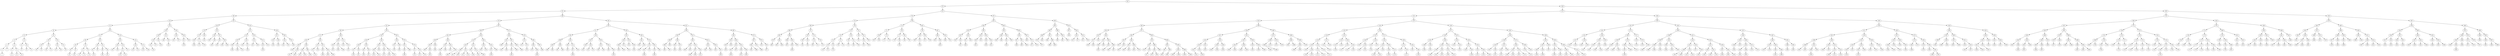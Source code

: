 digraph AVLBaum
{
925 -> 678;
925 -> 1640;
678 -> 252;
678 -> 813;
252 -> 166;
252 -> 489;
166 -> 129;
166 -> 202;
129 -> 54;
129 -> 154;
54 -> 28;
54 -> 98;
28 -> 20;
28 -> 43;
20 -> 8;
20 -> 24;
8 -> 4;
8 -> 13;
4 -> 0;
4 -> 5;
0 -> 2;
13 -> 11;
13 -> 17;
11 -> 12;
17 -> 14;
17 -> 19;
24 -> 21;
24 -> 26;
21 -> 22;
26 -> 25;
26 -> 27;
43 -> 36;
43 -> 49;
36 -> 30;
36 -> 39;
30 -> 29;
30 -> 33;
39 -> 38;
39 -> 41;
49 -> 46;
49 -> 52;
46 -> 45;
46 -> 48;
52 -> 50;
98 -> 81;
98 -> 118;
81 -> 68;
81 -> 86;
68 -> 59;
68 -> 76;
59 -> 56;
59 -> 61;
56 -> 55;
61 -> 63;
76 -> 72;
76 -> 78;
72 -> 70;
72 -> 73;
78 -> 79;
86 -> 84;
86 -> 93;
84 -> 82;
84 -> 85;
82 -> 83;
93 -> 88;
93 -> 94;
88 -> 89;
94 -> 95;
118 -> 105;
118 -> 122;
105 -> 102;
105 -> 116;
102 -> 101;
102 -> 103;
116 -> 111;
116 -> 117;
111 -> 110;
111 -> 113;
122 -> 120;
122 -> 127;
120 -> 119;
120 -> 121;
127 -> 125;
127 -> 128;
154 -> 146;
154 -> 158;
146 -> 138;
146 -> 151;
138 -> 134;
138 -> 143;
134 -> 131;
134 -> 137;
131 -> 132;
143 -> 145;
151 -> 148;
151 -> 153;
153 -> 152;
158 -> 156;
158 -> 164;
156 -> 155;
156 -> 157;
164 -> 161;
164 -> 165;
161 -> 159;
202 -> 182;
202 -> 234;
182 -> 179;
182 -> 192;
179 -> 170;
179 -> 180;
170 -> 169;
170 -> 177;
169 -> 168;
177 -> 173;
177 -> 178;
180 -> 181;
192 -> 185;
192 -> 197;
185 -> 183;
185 -> 189;
189 -> 190;
197 -> 195;
197 -> 199;
195 -> 194;
199 -> 198;
199 -> 200;
234 -> 221;
234 -> 240;
221 -> 213;
221 -> 228;
213 -> 207;
213 -> 216;
207 -> 204;
207 -> 211;
204 -> 206;
211 -> 208;
211 -> 212;
216 -> 214;
216 -> 217;
217 -> 220;
228 -> 225;
228 -> 231;
225 -> 223;
225 -> 226;
231 -> 229;
231 -> 232;
229 -> 230;
240 -> 237;
240 -> 249;
237 -> 235;
237 -> 238;
235 -> 236;
238 -> 239;
249 -> 245;
249 -> 251;
245 -> 242;
245 -> 247;
251 -> 250;
489 -> 379;
489 -> 583;
379 -> 314;
379 -> 447;
314 -> 300;
314 -> 354;
300 -> 271;
300 -> 309;
271 -> 261;
271 -> 282;
261 -> 256;
261 -> 266;
256 -> 254;
256 -> 258;
258 -> 257;
258 -> 260;
266 -> 264;
266 -> 268;
264 -> 262;
264 -> 265;
268 -> 269;
282 -> 275;
282 -> 287;
275 -> 273;
275 -> 278;
273 -> 274;
287 -> 283;
287 -> 295;
283 -> 286;
295 -> 289;
295 -> 296;
309 -> 305;
309 -> 311;
305 -> 302;
305 -> 307;
302 -> 301;
307 -> 306;
307 -> 308;
311 -> 310;
311 -> 313;
313 -> 312;
354 -> 333;
354 -> 363;
333 -> 324;
333 -> 345;
324 -> 318;
324 -> 329;
318 -> 317;
318 -> 319;
317 -> 316;
319 -> 321;
329 -> 325;
329 -> 332;
325 -> 328;
332 -> 331;
345 -> 343;
345 -> 349;
343 -> 338;
343 -> 344;
338 -> 334;
338 -> 341;
349 -> 348;
349 -> 351;
348 -> 347;
351 -> 350;
351 -> 352;
363 -> 358;
363 -> 370;
358 -> 357;
358 -> 359;
357 -> 355;
359 -> 362;
370 -> 367;
370 -> 374;
367 -> 365;
367 -> 368;
365 -> 366;
374 -> 371;
374 -> 376;
371 -> 373;
376 -> 375;
376 -> 378;
447 -> 406;
447 -> 472;
406 -> 391;
406 -> 428;
391 -> 385;
391 -> 400;
385 -> 381;
385 -> 388;
381 -> 380;
381 -> 383;
383 -> 382;
388 -> 386;
400 -> 397;
400 -> 402;
397 -> 393;
397 -> 399;
393 -> 394;
402 -> 401;
402 -> 403;
403 -> 404;
428 -> 414;
428 -> 436;
414 -> 410;
414 -> 421;
410 -> 408;
410 -> 412;
408 -> 407;
408 -> 409;
412 -> 411;
412 -> 413;
421 -> 416;
421 -> 423;
416 -> 420;
423 -> 422;
423 -> 426;
436 -> 430;
436 -> 442;
430 -> 429;
430 -> 433;
442 -> 437;
442 -> 446;
437 -> 438;
472 -> 458;
472 -> 478;
458 -> 451;
458 -> 467;
451 -> 449;
451 -> 454;
454 -> 453;
454 -> 456;
467 -> 463;
467 -> 469;
463 -> 461;
463 -> 465;
461 -> 462;
469 -> 468;
478 -> 474;
478 -> 486;
474 -> 473;
474 -> 475;
475 -> 476;
486 -> 480;
486 -> 487;
480 -> 479;
480 -> 485;
485 -> 484;
487 -> 488;
583 -> 545;
583 -> 631;
545 -> 517;
545 -> 559;
517 -> 500;
517 -> 528;
500 -> 496;
500 -> 505;
496 -> 493;
496 -> 498;
493 -> 490;
493 -> 494;
498 -> 497;
498 -> 499;
505 -> 504;
505 -> 512;
504 -> 502;
512 -> 507;
512 -> 516;
507 -> 506;
528 -> 522;
528 -> 538;
522 -> 518;
522 -> 526;
518 -> 520;
526 -> 523;
526 -> 527;
538 -> 535;
538 -> 542;
535 -> 529;
535 -> 536;
542 -> 540;
542 -> 543;
543 -> 544;
559 -> 553;
559 -> 565;
553 -> 550;
553 -> 555;
550 -> 548;
550 -> 551;
548 -> 546;
548 -> 549;
551 -> 552;
555 -> 554;
555 -> 558;
558 -> 556;
565 -> 561;
565 -> 573;
561 -> 560;
561 -> 562;
562 -> 564;
573 -> 570;
573 -> 581;
570 -> 567;
570 -> 572;
567 -> 568;
581 -> 578;
581 -> 582;
578 -> 580;
631 -> 599;
631 -> 660;
599 -> 592;
599 -> 615;
592 -> 588;
592 -> 596;
588 -> 586;
588 -> 590;
586 -> 584;
586 -> 587;
596 -> 595;
596 -> 597;
595 -> 594;
597 -> 598;
615 -> 604;
615 -> 621;
604 -> 601;
604 -> 610;
601 -> 600;
601 -> 602;
610 -> 607;
610 -> 614;
607 -> 606;
607 -> 608;
614 -> 612;
621 -> 618;
621 -> 625;
618 -> 616;
618 -> 619;
625 -> 624;
625 -> 627;
627 -> 626;
660 -> 639;
660 -> 673;
639 -> 635;
639 -> 648;
635 -> 633;
635 -> 636;
633 -> 634;
648 -> 642;
648 -> 652;
642 -> 641;
642 -> 647;
641 -> 640;
652 -> 649;
652 -> 656;
649 -> 651;
656 -> 658;
673 -> 667;
673 -> 675;
667 -> 662;
667 -> 670;
662 -> 661;
662 -> 666;
670 -> 668;
675 -> 674;
675 -> 676;
676 -> 677;
813 -> 764;
813 -> 875;
764 -> 718;
764 -> 788;
718 -> 699;
718 -> 746;
699 -> 685;
699 -> 707;
685 -> 681;
685 -> 690;
681 -> 679;
681 -> 683;
679 -> 680;
683 -> 682;
683 -> 684;
690 -> 688;
690 -> 695;
688 -> 687;
695 -> 693;
695 -> 697;
693 -> 694;
707 -> 703;
707 -> 714;
703 -> 700;
703 -> 705;
700 -> 702;
705 -> 704;
714 -> 710;
714 -> 716;
710 -> 709;
710 -> 711;
716 -> 715;
746 -> 732;
746 -> 752;
732 -> 725;
732 -> 739;
725 -> 722;
725 -> 727;
722 -> 720;
722 -> 724;
720 -> 719;
720 -> 721;
724 -> 723;
727 -> 726;
727 -> 731;
739 -> 735;
739 -> 741;
735 -> 737;
741 -> 740;
741 -> 745;
752 -> 748;
752 -> 761;
748 -> 751;
761 -> 758;
761 -> 762;
758 -> 753;
758 -> 760;
788 -> 775;
788 -> 802;
775 -> 771;
775 -> 783;
771 -> 768;
771 -> 773;
768 -> 765;
768 -> 769;
773 -> 772;
773 -> 774;
783 -> 777;
783 -> 785;
777 -> 776;
777 -> 780;
780 -> 782;
785 -> 784;
785 -> 787;
802 -> 795;
802 -> 807;
795 -> 790;
795 -> 798;
790 -> 789;
790 -> 792;
792 -> 794;
798 -> 797;
798 -> 799;
807 -> 804;
807 -> 810;
804 -> 803;
804 -> 806;
806 -> 805;
810 -> 808;
810 -> 811;
875 -> 843;
875 -> 906;
843 -> 826;
843 -> 856;
826 -> 819;
826 -> 836;
819 -> 815;
819 -> 823;
815 -> 814;
815 -> 816;
816 -> 817;
823 -> 821;
823 -> 824;
821 -> 820;
836 -> 832;
836 -> 840;
832 -> 828;
832 -> 835;
828 -> 831;
840 -> 838;
840 -> 842;
838 -> 839;
842 -> 841;
856 -> 850;
856 -> 865;
850 -> 846;
850 -> 854;
846 -> 844;
846 -> 849;
854 -> 851;
854 -> 855;
851 -> 853;
865 -> 859;
865 -> 867;
859 -> 857;
859 -> 861;
857 -> 858;
861 -> 860;
861 -> 864;
867 -> 866;
867 -> 873;
873 -> 871;
873 -> 874;
906 -> 894;
906 -> 910;
894 -> 883;
894 -> 899;
883 -> 880;
883 -> 887;
880 -> 876;
880 -> 882;
876 -> 877;
887 -> 884;
887 -> 889;
889 -> 888;
889 -> 890;
899 -> 897;
899 -> 903;
897 -> 895;
903 -> 901;
903 -> 905;
910 -> 907;
910 -> 918;
907 -> 909;
918 -> 914;
918 -> 922;
914 -> 913;
914 -> 917;
922 -> 921;
922 -> 923;
1640 -> 1315;
1640 -> 1850;
1315 -> 1101;
1315 -> 1494;
1101 -> 1010;
1101 -> 1187;
1010 -> 949;
1010 -> 1064;
949 -> 934;
949 -> 971;
934 -> 931;
934 -> 940;
931 -> 927;
931 -> 932;
927 -> 926;
927 -> 928;
940 -> 937;
940 -> 944;
937 -> 936;
937 -> 939;
936 -> 935;
944 -> 943;
944 -> 946;
943 -> 942;
946 -> 945;
946 -> 947;
971 -> 956;
971 -> 990;
956 -> 953;
956 -> 963;
953 -> 952;
953 -> 955;
955 -> 954;
963 -> 961;
963 -> 966;
961 -> 958;
961 -> 962;
966 -> 965;
966 -> 970;
990 -> 978;
990 -> 999;
978 -> 975;
978 -> 988;
975 -> 973;
975 -> 976;
976 -> 977;
988 -> 983;
988 -> 989;
983 -> 979;
983 -> 984;
999 -> 995;
999 -> 1005;
995 -> 991;
995 -> 998;
991 -> 992;
998 -> 996;
1005 -> 1003;
1005 -> 1008;
1003 -> 1000;
1003 -> 1004;
1008 -> 1006;
1008 -> 1009;
1064 -> 1039;
1064 -> 1080;
1039 -> 1027;
1039 -> 1051;
1027 -> 1019;
1027 -> 1033;
1019 -> 1014;
1019 -> 1021;
1014 -> 1012;
1014 -> 1016;
1012 -> 1011;
1016 -> 1018;
1021 -> 1022;
1033 -> 1029;
1033 -> 1036;
1029 -> 1028;
1029 -> 1030;
1036 -> 1034;
1051 -> 1047;
1051 -> 1056;
1047 -> 1041;
1047 -> 1049;
1041 -> 1040;
1041 -> 1045;
1049 -> 1048;
1049 -> 1050;
1056 -> 1055;
1056 -> 1059;
1055 -> 1052;
1059 -> 1058;
1059 -> 1063;
1080 -> 1073;
1080 -> 1089;
1073 -> 1069;
1073 -> 1078;
1069 -> 1066;
1069 -> 1072;
1066 -> 1065;
1066 -> 1068;
1078 -> 1074;
1078 -> 1079;
1089 -> 1086;
1089 -> 1099;
1086 -> 1081;
1086 -> 1088;
1099 -> 1092;
1099 -> 1100;
1092 -> 1090;
1092 -> 1095;
1187 -> 1144;
1187 -> 1240;
1144 -> 1129;
1144 -> 1158;
1129 -> 1120;
1129 -> 1135;
1120 -> 1110;
1120 -> 1127;
1110 -> 1103;
1110 -> 1116;
1103 -> 1102;
1103 -> 1106;
1106 -> 1104;
1106 -> 1107;
1116 -> 1112;
1116 -> 1119;
1112 -> 1111;
1112 -> 1115;
1119 -> 1117;
1127 -> 1122;
1127 -> 1128;
1122 -> 1124;
1135 -> 1132;
1135 -> 1138;
1132 -> 1131;
1132 -> 1134;
1131 -> 1130;
1138 -> 1136;
1138 -> 1142;
1136 -> 1137;
1142 -> 1141;
1142 -> 1143;
1158 -> 1152;
1158 -> 1173;
1152 -> 1146;
1152 -> 1156;
1146 -> 1145;
1146 -> 1150;
1150 -> 1148;
1150 -> 1151;
1156 -> 1153;
1156 -> 1157;
1153 -> 1154;
1173 -> 1164;
1173 -> 1180;
1164 -> 1162;
1164 -> 1169;
1162 -> 1160;
1162 -> 1163;
1160 -> 1159;
1160 -> 1161;
1169 -> 1166;
1169 -> 1172;
1166 -> 1165;
1172 -> 1170;
1180 -> 1175;
1180 -> 1182;
1175 -> 1174;
1175 -> 1176;
1176 -> 1177;
1182 -> 1181;
1182 -> 1185;
1185 -> 1183;
1240 -> 1217;
1240 -> 1282;
1217 -> 1195;
1217 -> 1225;
1195 -> 1191;
1195 -> 1208;
1191 -> 1188;
1191 -> 1194;
1188 -> 1189;
1194 -> 1192;
1208 -> 1199;
1208 -> 1214;
1199 -> 1198;
1199 -> 1202;
1198 -> 1196;
1202 -> 1201;
1202 -> 1207;
1214 -> 1210;
1214 -> 1215;
1210 -> 1209;
1210 -> 1212;
1225 -> 1220;
1225 -> 1230;
1220 -> 1218;
1220 -> 1223;
1223 -> 1222;
1230 -> 1227;
1230 -> 1233;
1227 -> 1226;
1227 -> 1229;
1229 -> 1228;
1233 -> 1232;
1233 -> 1236;
1232 -> 1231;
1236 -> 1235;
1236 -> 1239;
1282 -> 1259;
1282 -> 1298;
1259 -> 1249;
1259 -> 1273;
1249 -> 1243;
1249 -> 1257;
1243 -> 1242;
1243 -> 1245;
1245 -> 1247;
1257 -> 1253;
1257 -> 1258;
1253 -> 1251;
1273 -> 1264;
1273 -> 1280;
1264 -> 1261;
1264 -> 1270;
1261 -> 1260;
1261 -> 1262;
1270 -> 1267;
1270 -> 1272;
1280 -> 1278;
1280 -> 1281;
1278 -> 1275;
1298 -> 1295;
1298 -> 1304;
1295 -> 1287;
1295 -> 1296;
1287 -> 1283;
1287 -> 1294;
1283 -> 1285;
1294 -> 1290;
1296 -> 1297;
1304 -> 1301;
1304 -> 1308;
1301 -> 1300;
1301 -> 1303;
1300 -> 1299;
1303 -> 1302;
1308 -> 1306;
1308 -> 1311;
1306 -> 1305;
1306 -> 1307;
1311 -> 1310;
1311 -> 1313;
1494 -> 1385;
1494 -> 1593;
1385 -> 1352;
1385 -> 1444;
1352 -> 1332;
1352 -> 1373;
1332 -> 1323;
1332 -> 1345;
1323 -> 1317;
1323 -> 1328;
1317 -> 1316;
1317 -> 1320;
1328 -> 1326;
1328 -> 1330;
1330 -> 1331;
1345 -> 1335;
1345 -> 1350;
1335 -> 1334;
1335 -> 1341;
1334 -> 1333;
1341 -> 1339;
1341 -> 1343;
1350 -> 1349;
1373 -> 1364;
1373 -> 1377;
1364 -> 1359;
1364 -> 1370;
1359 -> 1358;
1359 -> 1361;
1358 -> 1353;
1361 -> 1360;
1361 -> 1363;
1370 -> 1368;
1370 -> 1371;
1368 -> 1367;
1368 -> 1369;
1367 -> 1365;
1371 -> 1372;
1377 -> 1376;
1377 -> 1379;
1376 -> 1374;
1379 -> 1378;
1379 -> 1383;
1383 -> 1380;
1444 -> 1406;
1444 -> 1474;
1406 -> 1398;
1406 -> 1421;
1398 -> 1390;
1398 -> 1401;
1390 -> 1388;
1390 -> 1393;
1388 -> 1386;
1388 -> 1389;
1393 -> 1395;
1401 -> 1399;
1401 -> 1403;
1399 -> 1400;
1403 -> 1402;
1403 -> 1405;
1421 -> 1416;
1421 -> 1434;
1416 -> 1412;
1416 -> 1418;
1412 -> 1408;
1412 -> 1414;
1408 -> 1407;
1408 -> 1409;
1414 -> 1413;
1414 -> 1415;
1418 -> 1417;
1418 -> 1419;
1419 -> 1420;
1434 -> 1427;
1434 -> 1439;
1427 -> 1426;
1427 -> 1431;
1426 -> 1425;
1431 -> 1430;
1431 -> 1433;
1439 -> 1437;
1439 -> 1442;
1437 -> 1438;
1442 -> 1440;
1442 -> 1443;
1474 -> 1458;
1474 -> 1487;
1458 -> 1455;
1458 -> 1469;
1455 -> 1446;
1455 -> 1457;
1446 -> 1454;
1469 -> 1462;
1469 -> 1472;
1462 -> 1459;
1462 -> 1468;
1459 -> 1461;
1468 -> 1465;
1472 -> 1470;
1472 -> 1473;
1487 -> 1480;
1487 -> 1491;
1480 -> 1478;
1480 -> 1483;
1478 -> 1476;
1478 -> 1479;
1483 -> 1482;
1483 -> 1484;
1482 -> 1481;
1484 -> 1486;
1491 -> 1488;
1491 -> 1492;
1488 -> 1490;
1492 -> 1493;
1593 -> 1545;
1593 -> 1618;
1545 -> 1517;
1545 -> 1563;
1517 -> 1503;
1517 -> 1529;
1503 -> 1498;
1503 -> 1508;
1498 -> 1496;
1498 -> 1501;
1496 -> 1495;
1496 -> 1497;
1501 -> 1499;
1501 -> 1502;
1499 -> 1500;
1508 -> 1505;
1508 -> 1513;
1505 -> 1504;
1505 -> 1507;
1513 -> 1510;
1513 -> 1514;
1510 -> 1509;
1510 -> 1511;
1514 -> 1516;
1529 -> 1522;
1529 -> 1538;
1522 -> 1520;
1522 -> 1526;
1520 -> 1519;
1520 -> 1521;
1519 -> 1518;
1526 -> 1524;
1526 -> 1528;
1524 -> 1525;
1538 -> 1535;
1538 -> 1541;
1535 -> 1530;
1535 -> 1537;
1541 -> 1540;
1563 -> 1557;
1563 -> 1575;
1557 -> 1552;
1557 -> 1560;
1552 -> 1549;
1552 -> 1556;
1549 -> 1546;
1549 -> 1550;
1556 -> 1553;
1560 -> 1558;
1560 -> 1561;
1561 -> 1562;
1575 -> 1570;
1575 -> 1583;
1570 -> 1564;
1570 -> 1573;
1564 -> 1568;
1583 -> 1578;
1583 -> 1585;
1578 -> 1576;
1585 -> 1584;
1585 -> 1591;
1591 -> 1586;
1591 -> 1592;
1618 -> 1604;
1618 -> 1633;
1604 -> 1597;
1604 -> 1609;
1597 -> 1596;
1597 -> 1600;
1596 -> 1594;
1600 -> 1598;
1600 -> 1602;
1609 -> 1607;
1609 -> 1611;
1607 -> 1605;
1607 -> 1608;
1611 -> 1610;
1611 -> 1613;
1613 -> 1612;
1613 -> 1617;
1633 -> 1629;
1633 -> 1636;
1629 -> 1623;
1629 -> 1630;
1623 -> 1621;
1623 -> 1625;
1621 -> 1620;
1621 -> 1622;
1625 -> 1627;
1630 -> 1632;
1636 -> 1635;
1636 -> 1638;
1635 -> 1634;
1638 -> 1637;
1638 -> 1639;
1850 -> 1761;
1850 -> 1916;
1761 -> 1694;
1761 -> 1816;
1694 -> 1675;
1694 -> 1721;
1675 -> 1659;
1675 -> 1681;
1659 -> 1650;
1659 -> 1668;
1650 -> 1642;
1650 -> 1655;
1642 -> 1641;
1642 -> 1648;
1648 -> 1645;
1655 -> 1653;
1655 -> 1658;
1653 -> 1652;
1668 -> 1665;
1668 -> 1674;
1665 -> 1663;
1665 -> 1666;
1663 -> 1664;
1666 -> 1667;
1674 -> 1669;
1681 -> 1678;
1681 -> 1686;
1678 -> 1676;
1678 -> 1680;
1676 -> 1677;
1680 -> 1679;
1686 -> 1683;
1686 -> 1689;
1683 -> 1682;
1683 -> 1684;
1689 -> 1688;
1689 -> 1692;
1688 -> 1687;
1692 -> 1691;
1692 -> 1693;
1721 -> 1708;
1721 -> 1735;
1708 -> 1701;
1708 -> 1716;
1701 -> 1698;
1701 -> 1705;
1698 -> 1695;
1698 -> 1700;
1705 -> 1703;
1705 -> 1706;
1703 -> 1704;
1716 -> 1710;
1716 -> 1717;
1710 -> 1709;
1710 -> 1712;
1712 -> 1715;
1717 -> 1720;
1735 -> 1729;
1735 -> 1744;
1729 -> 1725;
1729 -> 1732;
1725 -> 1723;
1725 -> 1727;
1723 -> 1722;
1727 -> 1726;
1727 -> 1728;
1732 -> 1730;
1732 -> 1733;
1730 -> 1731;
1733 -> 1734;
1744 -> 1739;
1744 -> 1753;
1739 -> 1738;
1739 -> 1740;
1740 -> 1742;
1753 -> 1747;
1753 -> 1758;
1747 -> 1746;
1747 -> 1752;
1746 -> 1745;
1758 -> 1756;
1758 -> 1759;
1816 -> 1787;
1816 -> 1836;
1787 -> 1770;
1787 -> 1808;
1770 -> 1765;
1770 -> 1779;
1765 -> 1762;
1765 -> 1767;
1762 -> 1763;
1767 -> 1766;
1767 -> 1768;
1779 -> 1775;
1779 -> 1782;
1775 -> 1773;
1775 -> 1777;
1773 -> 1771;
1777 -> 1776;
1777 -> 1778;
1782 -> 1781;
1782 -> 1784;
1781 -> 1780;
1784 -> 1783;
1784 -> 1786;
1808 -> 1792;
1808 -> 1813;
1792 -> 1789;
1792 -> 1798;
1789 -> 1788;
1798 -> 1794;
1798 -> 1800;
1794 -> 1793;
1800 -> 1801;
1813 -> 1811;
1813 -> 1815;
1811 -> 1812;
1815 -> 1814;
1836 -> 1828;
1836 -> 1846;
1828 -> 1825;
1828 -> 1831;
1825 -> 1821;
1825 -> 1826;
1821 -> 1817;
1821 -> 1824;
1826 -> 1827;
1831 -> 1830;
1831 -> 1835;
1830 -> 1829;
1846 -> 1841;
1846 -> 1847;
1841 -> 1838;
1841 -> 1844;
1838 -> 1837;
1838 -> 1840;
1844 -> 1842;
1844 -> 1845;
1847 -> 1848;
1916 -> 1876;
1916 -> 1957;
1876 -> 1867;
1876 -> 1895;
1867 -> 1855;
1867 -> 1872;
1855 -> 1852;
1855 -> 1859;
1852 -> 1851;
1859 -> 1857;
1859 -> 1865;
1857 -> 1856;
1857 -> 1858;
1865 -> 1861;
1872 -> 1869;
1872 -> 1874;
1869 -> 1868;
1874 -> 1873;
1874 -> 1875;
1895 -> 1889;
1895 -> 1905;
1889 -> 1880;
1889 -> 1893;
1880 -> 1877;
1880 -> 1884;
1877 -> 1879;
1884 -> 1882;
1893 -> 1891;
1893 -> 1894;
1891 -> 1890;
1905 -> 1902;
1905 -> 1911;
1902 -> 1899;
1902 -> 1904;
1911 -> 1908;
1911 -> 1914;
1908 -> 1907;
1908 -> 1909;
1914 -> 1913;
1914 -> 1915;
1957 -> 1934;
1957 -> 1983;
1934 -> 1924;
1934 -> 1946;
1924 -> 1920;
1924 -> 1927;
1920 -> 1917;
1920 -> 1922;
1917 -> 1919;
1922 -> 1923;
1927 -> 1926;
1927 -> 1932;
1926 -> 1925;
1932 -> 1929;
1946 -> 1940;
1946 -> 1952;
1940 -> 1937;
1940 -> 1942;
1937 -> 1935;
1937 -> 1939;
1942 -> 1941;
1942 -> 1944;
1952 -> 1950;
1952 -> 1955;
1950 -> 1948;
1955 -> 1953;
1955 -> 1956;
1983 -> 1970;
1983 -> 1989;
1970 -> 1966;
1970 -> 1976;
1966 -> 1961;
1966 -> 1968;
1961 -> 1959;
1961 -> 1962;
1962 -> 1965;
1968 -> 1969;
1976 -> 1972;
1976 -> 1978;
1972 -> 1971;
1972 -> 1973;
1978 -> 1977;
1989 -> 1986;
1989 -> 1993;
1986 -> 1985;
1993 -> 1990;
1993 -> 1997;
1990 -> 1991;
1997 -> 1994;
1997 -> 1998;
}
